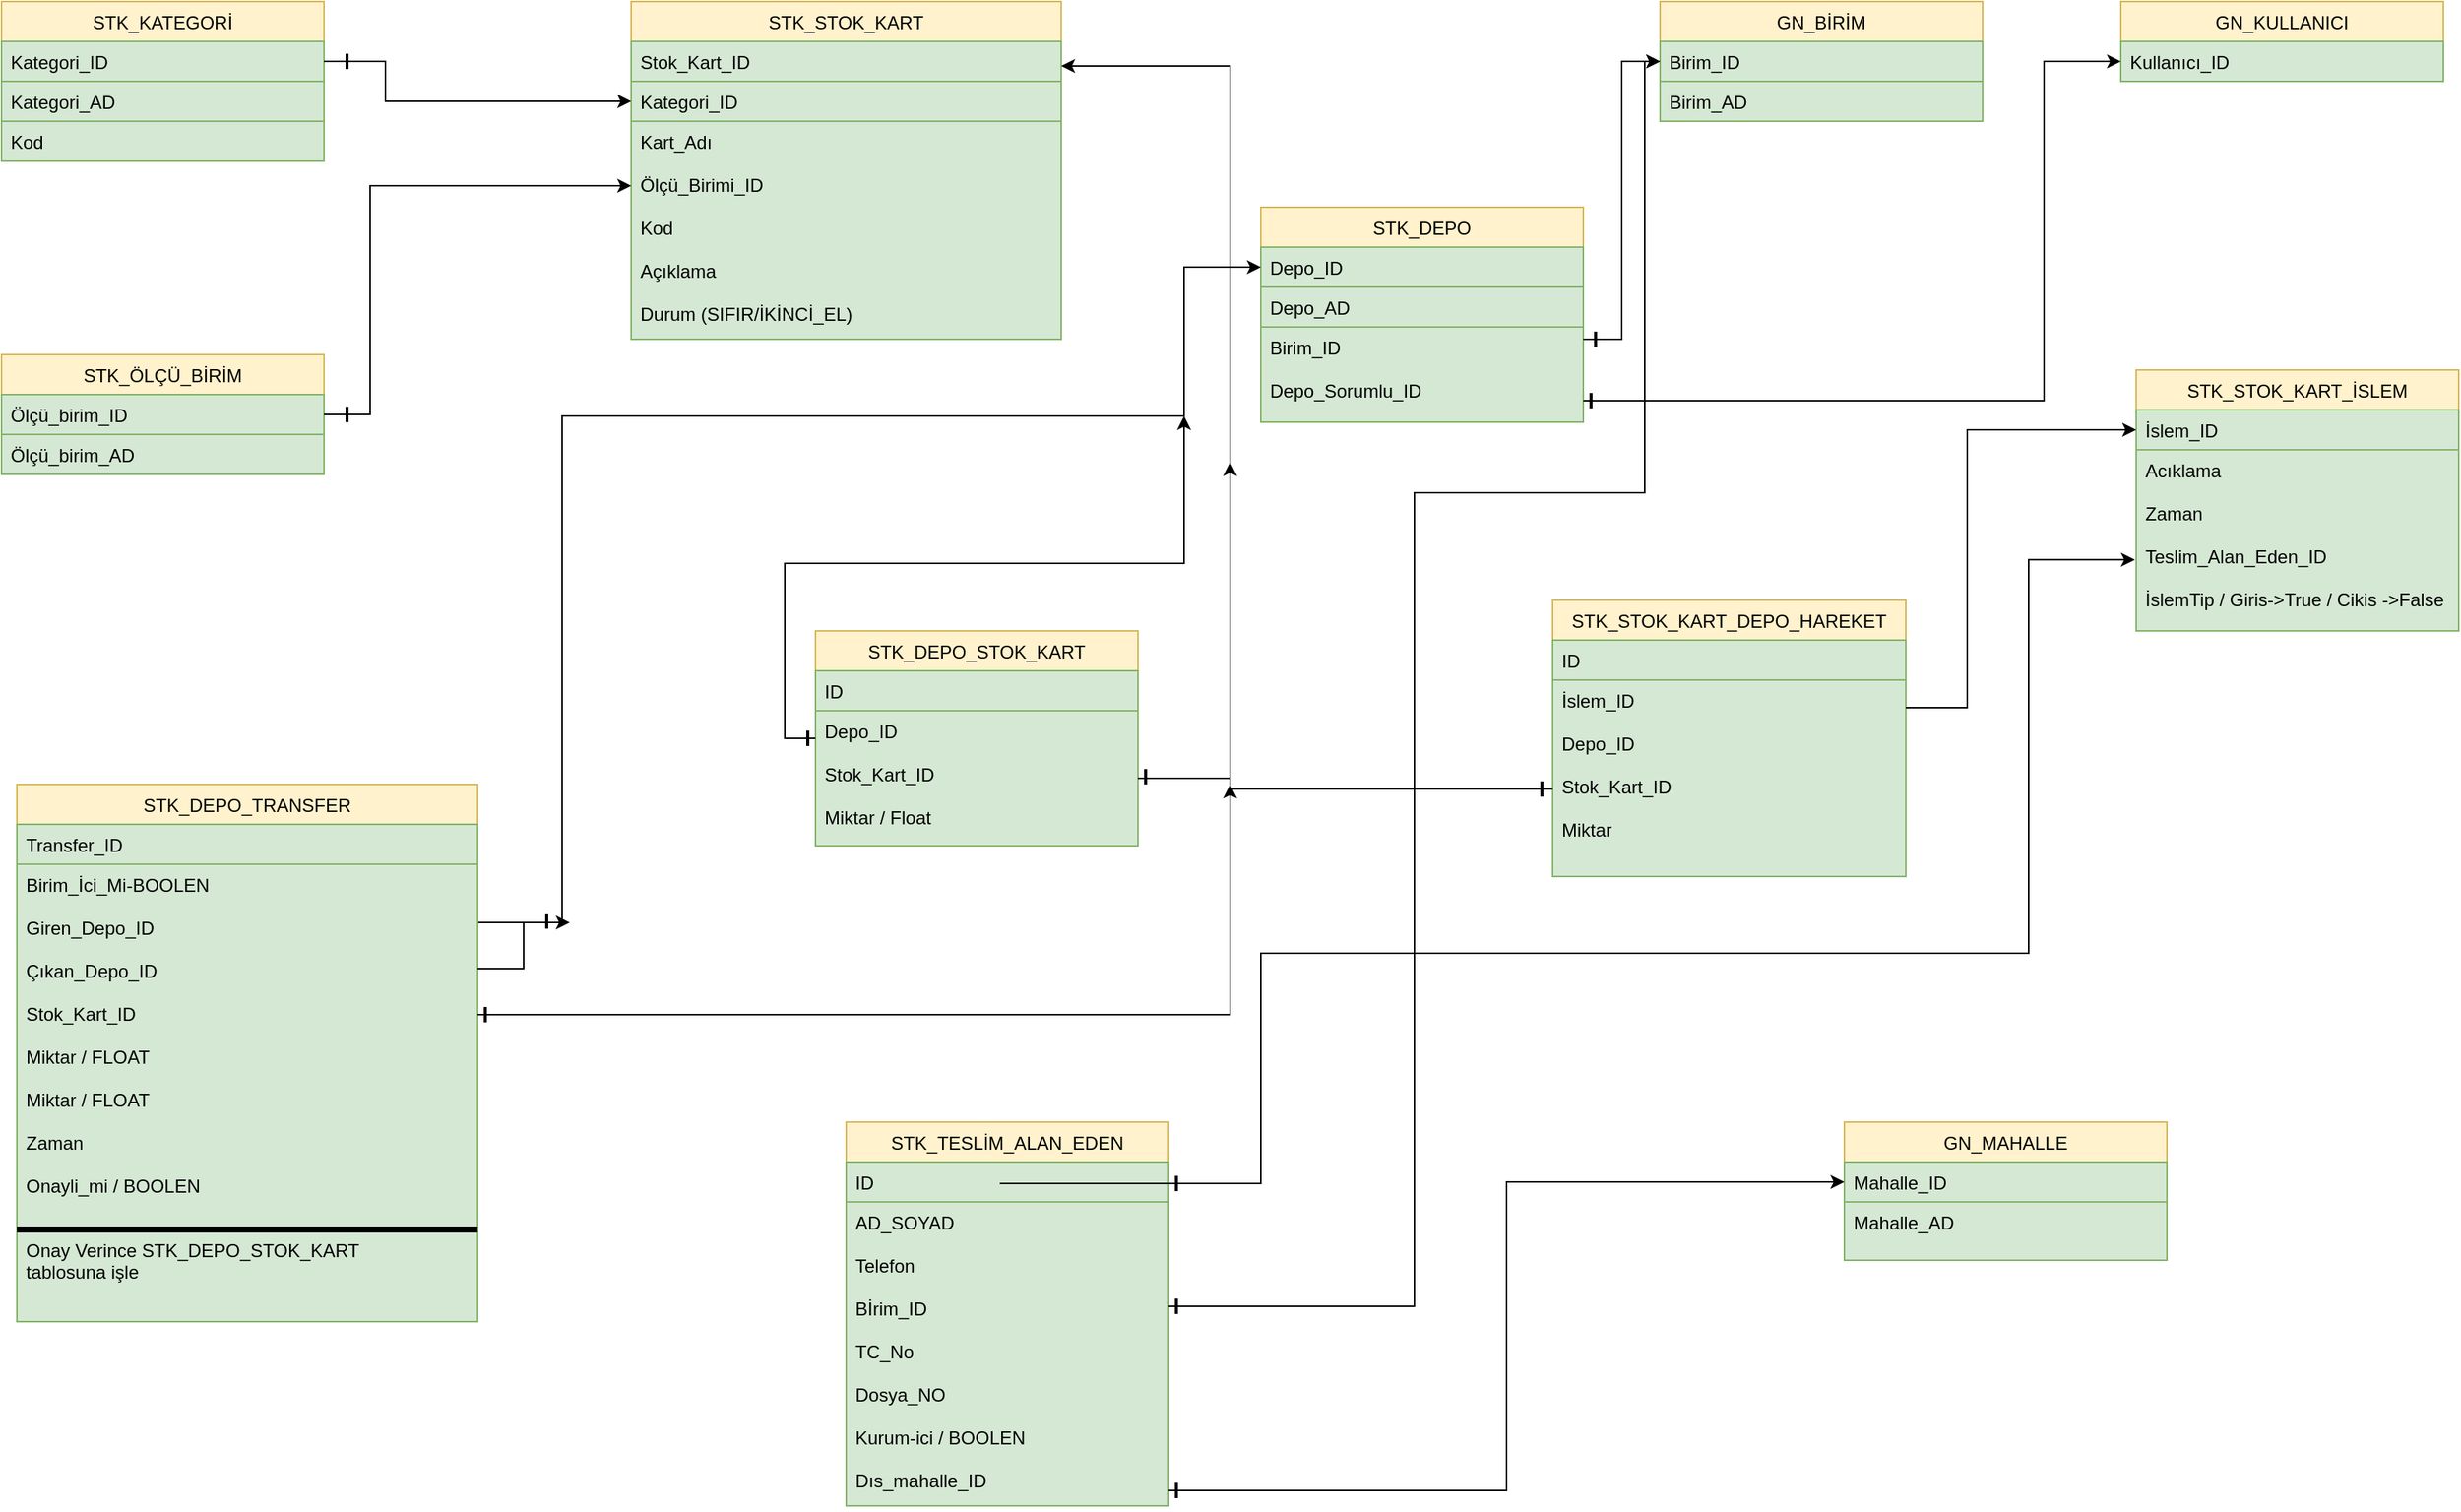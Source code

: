 <mxfile version="14.8.6" type="github">
  <diagram id="fS6i8GB3aAeq0cGz4JQb" name="Page-1">
    <mxGraphModel dx="2031" dy="1134" grid="1" gridSize="10" guides="1" tooltips="1" connect="1" arrows="1" fold="1" page="1" pageScale="1" pageWidth="1654" pageHeight="1169" math="0" shadow="0">
      <root>
        <mxCell id="0" />
        <mxCell id="1" parent="0" />
        <mxCell id="K7XLx4ym4blW93inoASt-127" value="STK_KATEGORİ" style="swimlane;fontStyle=0;childLayout=stackLayout;horizontal=1;startSize=26;fillColor=#fff2cc;horizontalStack=0;resizeParent=1;resizeParentMax=0;resizeLast=0;collapsible=1;marginBottom=0;labelBackgroundColor=none;strokeColor=#d6b656;" parent="1" vertex="1">
          <mxGeometry x="20" y="20" width="210" height="104" as="geometry" />
        </mxCell>
        <mxCell id="K7XLx4ym4blW93inoASt-128" value="Kategori_ID" style="text;strokeColor=#82b366;fillColor=#d5e8d4;align=left;verticalAlign=top;spacingLeft=4;spacingRight=4;overflow=hidden;rotatable=0;points=[[0,0.5],[1,0.5]];portConstraint=eastwest;" parent="K7XLx4ym4blW93inoASt-127" vertex="1">
          <mxGeometry y="26" width="210" height="26" as="geometry" />
        </mxCell>
        <mxCell id="K7XLx4ym4blW93inoASt-129" value="Kategori_AD" style="text;strokeColor=#82b366;fillColor=#d5e8d4;align=left;verticalAlign=top;spacingLeft=4;spacingRight=4;overflow=hidden;rotatable=0;points=[[0,0.5],[1,0.5]];portConstraint=eastwest;" parent="K7XLx4ym4blW93inoASt-127" vertex="1">
          <mxGeometry y="52" width="210" height="26" as="geometry" />
        </mxCell>
        <mxCell id="K7XLx4ym4blW93inoASt-130" value="Kod" style="text;strokeColor=#82b366;fillColor=#d5e8d4;align=left;verticalAlign=top;spacingLeft=4;spacingRight=4;overflow=hidden;rotatable=0;points=[[0,0.5],[1,0.5]];portConstraint=eastwest;" parent="K7XLx4ym4blW93inoASt-127" vertex="1">
          <mxGeometry y="78" width="210" height="26" as="geometry" />
        </mxCell>
        <mxCell id="K7XLx4ym4blW93inoASt-131" value="STK_STOK_KART" style="swimlane;fontStyle=0;childLayout=stackLayout;horizontal=1;startSize=26;fillColor=#fff2cc;horizontalStack=0;resizeParent=1;resizeParentMax=0;resizeLast=0;collapsible=1;marginBottom=0;strokeColor=#d6b656;" parent="1" vertex="1">
          <mxGeometry x="430" y="20" width="280" height="220" as="geometry" />
        </mxCell>
        <mxCell id="K7XLx4ym4blW93inoASt-132" value="Stok_Kart_ID" style="text;strokeColor=#82b366;fillColor=#d5e8d4;align=left;verticalAlign=top;spacingLeft=4;spacingRight=4;overflow=hidden;rotatable=0;points=[[0,0.5],[1,0.5]];portConstraint=eastwest;" parent="K7XLx4ym4blW93inoASt-131" vertex="1">
          <mxGeometry y="26" width="280" height="26" as="geometry" />
        </mxCell>
        <mxCell id="K7XLx4ym4blW93inoASt-133" value="Kategori_ID" style="text;strokeColor=#82b366;fillColor=#d5e8d4;align=left;verticalAlign=top;spacingLeft=4;spacingRight=4;overflow=hidden;rotatable=0;points=[[0,0.5],[1,0.5]];portConstraint=eastwest;" parent="K7XLx4ym4blW93inoASt-131" vertex="1">
          <mxGeometry y="52" width="280" height="26" as="geometry" />
        </mxCell>
        <mxCell id="K7XLx4ym4blW93inoASt-134" value="Kart_Adı&#xa;&#xa;Ölçü_Birimi_ID&#xa;&#xa;Kod&#xa;&#xa;Açıklama &#xa;&#xa;Durum (SIFIR/İKİNCİ_EL)&#xa;" style="text;strokeColor=#82b366;fillColor=#d5e8d4;align=left;verticalAlign=top;spacingLeft=4;spacingRight=4;overflow=hidden;rotatable=0;points=[[0,0.5],[1,0.5]];portConstraint=eastwest;" parent="K7XLx4ym4blW93inoASt-131" vertex="1">
          <mxGeometry y="78" width="280" height="142" as="geometry" />
        </mxCell>
        <mxCell id="K7XLx4ym4blW93inoASt-135" value="STK_ÖLÇÜ_BİRİM" style="swimlane;fontStyle=0;childLayout=stackLayout;horizontal=1;startSize=26;fillColor=#fff2cc;horizontalStack=0;resizeParent=1;resizeParentMax=0;resizeLast=0;collapsible=1;marginBottom=0;strokeColor=#d6b656;" parent="1" vertex="1">
          <mxGeometry x="20" y="250" width="210" height="78" as="geometry" />
        </mxCell>
        <mxCell id="K7XLx4ym4blW93inoASt-136" value="Ölçü_birim_ID" style="text;strokeColor=#82b366;fillColor=#d5e8d4;align=left;verticalAlign=top;spacingLeft=4;spacingRight=4;overflow=hidden;rotatable=0;points=[[0,0.5],[1,0.5]];portConstraint=eastwest;" parent="K7XLx4ym4blW93inoASt-135" vertex="1">
          <mxGeometry y="26" width="210" height="26" as="geometry" />
        </mxCell>
        <mxCell id="K7XLx4ym4blW93inoASt-137" value="Ölçü_birim_AD" style="text;strokeColor=#82b366;fillColor=#d5e8d4;align=left;verticalAlign=top;spacingLeft=4;spacingRight=4;overflow=hidden;rotatable=0;points=[[0,0.5],[1,0.5]];portConstraint=eastwest;" parent="K7XLx4ym4blW93inoASt-135" vertex="1">
          <mxGeometry y="52" width="210" height="26" as="geometry" />
        </mxCell>
        <mxCell id="K7XLx4ym4blW93inoASt-139" value="STK_DEPO" style="swimlane;fontStyle=0;childLayout=stackLayout;horizontal=1;startSize=26;fillColor=#fff2cc;horizontalStack=0;resizeParent=1;resizeParentMax=0;resizeLast=0;collapsible=1;marginBottom=0;strokeColor=#d6b656;" parent="1" vertex="1">
          <mxGeometry x="840" y="154" width="210" height="140" as="geometry" />
        </mxCell>
        <mxCell id="K7XLx4ym4blW93inoASt-140" value="Depo_ID" style="text;strokeColor=#82b366;fillColor=#d5e8d4;align=left;verticalAlign=top;spacingLeft=4;spacingRight=4;overflow=hidden;rotatable=0;points=[[0,0.5],[1,0.5]];portConstraint=eastwest;" parent="K7XLx4ym4blW93inoASt-139" vertex="1">
          <mxGeometry y="26" width="210" height="26" as="geometry" />
        </mxCell>
        <mxCell id="K7XLx4ym4blW93inoASt-141" value="Depo_AD" style="text;strokeColor=#82b366;fillColor=#d5e8d4;align=left;verticalAlign=top;spacingLeft=4;spacingRight=4;overflow=hidden;rotatable=0;points=[[0,0.5],[1,0.5]];portConstraint=eastwest;" parent="K7XLx4ym4blW93inoASt-139" vertex="1">
          <mxGeometry y="52" width="210" height="26" as="geometry" />
        </mxCell>
        <mxCell id="K7XLx4ym4blW93inoASt-142" value="Birim_ID&#xa;&#xa;Depo_Sorumlu_ID" style="text;strokeColor=#82b366;fillColor=#d5e8d4;align=left;verticalAlign=top;spacingLeft=4;spacingRight=4;overflow=hidden;rotatable=0;points=[[0,0.5],[1,0.5]];portConstraint=eastwest;" parent="K7XLx4ym4blW93inoASt-139" vertex="1">
          <mxGeometry y="78" width="210" height="62" as="geometry" />
        </mxCell>
        <mxCell id="K7XLx4ym4blW93inoASt-143" value="GN_BİRİM" style="swimlane;fontStyle=0;childLayout=stackLayout;horizontal=1;startSize=26;fillColor=#fff2cc;horizontalStack=0;resizeParent=1;resizeParentMax=0;resizeLast=0;collapsible=1;marginBottom=0;strokeColor=#d6b656;" parent="1" vertex="1">
          <mxGeometry x="1100" y="20" width="210" height="78" as="geometry" />
        </mxCell>
        <mxCell id="K7XLx4ym4blW93inoASt-144" value="Birim_ID" style="text;strokeColor=#82b366;fillColor=#d5e8d4;align=left;verticalAlign=top;spacingLeft=4;spacingRight=4;overflow=hidden;rotatable=0;points=[[0,0.5],[1,0.5]];portConstraint=eastwest;" parent="K7XLx4ym4blW93inoASt-143" vertex="1">
          <mxGeometry y="26" width="210" height="26" as="geometry" />
        </mxCell>
        <mxCell id="K7XLx4ym4blW93inoASt-145" value="Birim_AD" style="text;strokeColor=#82b366;fillColor=#d5e8d4;align=left;verticalAlign=top;spacingLeft=4;spacingRight=4;overflow=hidden;rotatable=0;points=[[0,0.5],[1,0.5]];portConstraint=eastwest;" parent="K7XLx4ym4blW93inoASt-143" vertex="1">
          <mxGeometry y="52" width="210" height="26" as="geometry" />
        </mxCell>
        <mxCell id="K7XLx4ym4blW93inoASt-147" value="GN_KULLANICI" style="swimlane;fontStyle=0;childLayout=stackLayout;horizontal=1;startSize=26;fillColor=#fff2cc;horizontalStack=0;resizeParent=1;resizeParentMax=0;resizeLast=0;collapsible=1;marginBottom=0;strokeColor=#d6b656;" parent="1" vertex="1">
          <mxGeometry x="1400" y="20" width="210" height="52" as="geometry" />
        </mxCell>
        <mxCell id="K7XLx4ym4blW93inoASt-148" value="Kullanıcı_ID" style="text;strokeColor=#82b366;fillColor=#d5e8d4;align=left;verticalAlign=top;spacingLeft=4;spacingRight=4;overflow=hidden;rotatable=0;points=[[0,0.5],[1,0.5]];portConstraint=eastwest;" parent="K7XLx4ym4blW93inoASt-147" vertex="1">
          <mxGeometry y="26" width="210" height="26" as="geometry" />
        </mxCell>
        <mxCell id="K7XLx4ym4blW93inoASt-151" value="" style="edgeStyle=orthogonalEdgeStyle;rounded=0;orthogonalLoop=1;jettySize=auto;html=1;entryX=0;entryY=0.5;entryDx=0;entryDy=0;strokeWidth=1;" parent="1" source="K7XLx4ym4blW93inoASt-128" target="K7XLx4ym4blW93inoASt-133" edge="1">
          <mxGeometry relative="1" as="geometry">
            <Array as="points">
              <mxPoint x="270" y="59" />
              <mxPoint x="270" y="85" />
            </Array>
          </mxGeometry>
        </mxCell>
        <mxCell id="K7XLx4ym4blW93inoASt-152" value="" style="line;strokeWidth=2;direction=south;html=1;" parent="1" vertex="1">
          <mxGeometry x="240" y="54" width="10" height="10" as="geometry" />
        </mxCell>
        <mxCell id="K7XLx4ym4blW93inoASt-154" style="edgeStyle=orthogonalEdgeStyle;rounded=0;orthogonalLoop=1;jettySize=auto;html=1;entryX=0;entryY=0.296;entryDx=0;entryDy=0;entryPerimeter=0;" parent="1" source="K7XLx4ym4blW93inoASt-136" target="K7XLx4ym4blW93inoASt-134" edge="1">
          <mxGeometry relative="1" as="geometry">
            <Array as="points">
              <mxPoint x="260" y="289" />
              <mxPoint x="260" y="140" />
            </Array>
          </mxGeometry>
        </mxCell>
        <mxCell id="K7XLx4ym4blW93inoASt-155" value="" style="line;strokeWidth=2;direction=south;html=1;" parent="1" vertex="1">
          <mxGeometry x="240" y="284" width="10" height="10" as="geometry" />
        </mxCell>
        <mxCell id="K7XLx4ym4blW93inoASt-156" value="STK_DEPO_STOK_KART" style="swimlane;fontStyle=0;childLayout=stackLayout;horizontal=1;startSize=26;fillColor=#fff2cc;horizontalStack=0;resizeParent=1;resizeParentMax=0;resizeLast=0;collapsible=1;marginBottom=0;strokeColor=#d6b656;" parent="1" vertex="1">
          <mxGeometry x="550" y="430" width="210" height="140" as="geometry" />
        </mxCell>
        <mxCell id="K7XLx4ym4blW93inoASt-157" value="ID&#xa;&#xa;" style="text;strokeColor=#82b366;fillColor=#d5e8d4;align=left;verticalAlign=top;spacingLeft=4;spacingRight=4;overflow=hidden;rotatable=0;points=[[0,0.5],[1,0.5]];portConstraint=eastwest;" parent="K7XLx4ym4blW93inoASt-156" vertex="1">
          <mxGeometry y="26" width="210" height="26" as="geometry" />
        </mxCell>
        <mxCell id="K7XLx4ym4blW93inoASt-158" value="Depo_ID&#xa;&#xa;Stok_Kart_ID&#xa;&#xa;Miktar / Float" style="text;strokeColor=#82b366;fillColor=#d5e8d4;align=left;verticalAlign=top;spacingLeft=4;spacingRight=4;overflow=hidden;rotatable=0;points=[[0,0.5],[1,0.5]];portConstraint=eastwest;" parent="K7XLx4ym4blW93inoASt-156" vertex="1">
          <mxGeometry y="52" width="210" height="88" as="geometry" />
        </mxCell>
        <mxCell id="9Wo-fl86zyc9dLblu1zC-2" style="edgeStyle=orthogonalEdgeStyle;rounded=0;orthogonalLoop=1;jettySize=auto;html=1;entryX=0;entryY=0.5;entryDx=0;entryDy=0;" edge="1" parent="1" source="K7XLx4ym4blW93inoASt-161" target="K7XLx4ym4blW93inoASt-140">
          <mxGeometry relative="1" as="geometry">
            <mxPoint x="790" y="320" as="targetPoint" />
            <Array as="points">
              <mxPoint x="385" y="620" />
              <mxPoint x="385" y="290" />
              <mxPoint x="790" y="290" />
              <mxPoint x="790" y="193" />
            </Array>
          </mxGeometry>
        </mxCell>
        <mxCell id="K7XLx4ym4blW93inoASt-159" value="STK_DEPO_TRANSFER" style="swimlane;fontStyle=0;childLayout=stackLayout;horizontal=1;startSize=26;fillColor=#fff2cc;horizontalStack=0;resizeParent=1;resizeParentMax=0;resizeLast=0;collapsible=1;marginBottom=0;strokeColor=#d6b656;" parent="1" vertex="1">
          <mxGeometry x="30" y="530" width="300" height="350" as="geometry" />
        </mxCell>
        <mxCell id="K7XLx4ym4blW93inoASt-160" value="Transfer_ID&#xa;&#xa;" style="text;strokeColor=#82b366;fillColor=#d5e8d4;align=left;verticalAlign=top;spacingLeft=4;spacingRight=4;overflow=hidden;rotatable=0;points=[[0,0.5],[1,0.5]];portConstraint=eastwest;" parent="K7XLx4ym4blW93inoASt-159" vertex="1">
          <mxGeometry y="26" width="300" height="26" as="geometry" />
        </mxCell>
        <mxCell id="K7XLx4ym4blW93inoASt-161" value="Birim_İci_Mi-BOOLEN&#xa;&#xa;Giren_Depo_ID&#xa;&#xa;Çıkan_Depo_ID&#xa;&#xa;Stok_Kart_ID&#xa;&#xa;Miktar / FLOAT&#xa;&#xa;Miktar / FLOAT &#xa;&#xa;Zaman&#xa;&#xa;Onayli_mi / BOOLEN&#xa;&#xa;&#xa;Onay Verince STK_DEPO_STOK_KART &#xa;tablosuna işle" style="text;strokeColor=#82b366;fillColor=#d5e8d4;align=left;verticalAlign=top;spacingLeft=4;spacingRight=4;overflow=hidden;rotatable=0;points=[[0,0.5],[1,0.5]];portConstraint=eastwest;" parent="K7XLx4ym4blW93inoASt-159" vertex="1">
          <mxGeometry y="52" width="300" height="298" as="geometry" />
        </mxCell>
        <mxCell id="K7XLx4ym4blW93inoASt-164" value="" style="line;strokeWidth=4;html=1;perimeter=backbonePerimeter;points=[];outlineConnect=0;" parent="1" vertex="1">
          <mxGeometry x="30" y="790" width="300" height="60" as="geometry" />
        </mxCell>
        <mxCell id="K7XLx4ym4blW93inoASt-165" value="STK_STOK_KART_DEPO_HAREKET" style="swimlane;fontStyle=0;childLayout=stackLayout;horizontal=1;startSize=26;fillColor=#fff2cc;horizontalStack=0;resizeParent=1;resizeParentMax=0;resizeLast=0;collapsible=1;marginBottom=0;strokeColor=#d6b656;" parent="1" vertex="1">
          <mxGeometry x="1030" y="410" width="230" height="180" as="geometry" />
        </mxCell>
        <mxCell id="K7XLx4ym4blW93inoASt-166" value="ID&#xa;&#xa;" style="text;strokeColor=#82b366;fillColor=#d5e8d4;align=left;verticalAlign=top;spacingLeft=4;spacingRight=4;overflow=hidden;rotatable=0;points=[[0,0.5],[1,0.5]];portConstraint=eastwest;" parent="K7XLx4ym4blW93inoASt-165" vertex="1">
          <mxGeometry y="26" width="230" height="26" as="geometry" />
        </mxCell>
        <mxCell id="K7XLx4ym4blW93inoASt-167" value="İslem_ID&#xa;&#xa;Depo_ID&#xa;&#xa;Stok_Kart_ID&#xa;&#xa;Miktar" style="text;strokeColor=#82b366;fillColor=#d5e8d4;align=left;verticalAlign=top;spacingLeft=4;spacingRight=4;overflow=hidden;rotatable=0;points=[[0,0.5],[1,0.5]];portConstraint=eastwest;" parent="K7XLx4ym4blW93inoASt-165" vertex="1">
          <mxGeometry y="52" width="230" height="128" as="geometry" />
        </mxCell>
        <mxCell id="K7XLx4ym4blW93inoASt-168" value="STK_STOK_KART_İSLEM" style="swimlane;fontStyle=0;childLayout=stackLayout;horizontal=1;startSize=26;fillColor=#fff2cc;horizontalStack=0;resizeParent=1;resizeParentMax=0;resizeLast=0;collapsible=1;marginBottom=0;strokeColor=#d6b656;" parent="1" vertex="1">
          <mxGeometry x="1410" y="260" width="210" height="170" as="geometry" />
        </mxCell>
        <mxCell id="K7XLx4ym4blW93inoASt-169" value="İslem_ID&#xa;&#xa;" style="text;strokeColor=#82b366;fillColor=#d5e8d4;align=left;verticalAlign=top;spacingLeft=4;spacingRight=4;overflow=hidden;rotatable=0;points=[[0,0.5],[1,0.5]];portConstraint=eastwest;" parent="K7XLx4ym4blW93inoASt-168" vertex="1">
          <mxGeometry y="26" width="210" height="26" as="geometry" />
        </mxCell>
        <mxCell id="K7XLx4ym4blW93inoASt-170" value="Acıklama&#xa;&#xa;Zaman&#xa;&#xa;Teslim_Alan_Eden_ID&#xa;&#xa;İslemTip / Giris-&gt;True / Cikis -&gt;False" style="text;strokeColor=#82b366;fillColor=#d5e8d4;align=left;verticalAlign=top;spacingLeft=4;spacingRight=4;overflow=hidden;rotatable=0;points=[[0,0.5],[1,0.5]];portConstraint=eastwest;" parent="K7XLx4ym4blW93inoASt-168" vertex="1">
          <mxGeometry y="52" width="210" height="118" as="geometry" />
        </mxCell>
        <mxCell id="K7XLx4ym4blW93inoASt-171" value="STK_TESLİM_ALAN_EDEN" style="swimlane;fontStyle=0;childLayout=stackLayout;horizontal=1;startSize=26;fillColor=#fff2cc;horizontalStack=0;resizeParent=1;resizeParentMax=0;resizeLast=0;collapsible=1;marginBottom=0;strokeColor=#d6b656;" parent="1" vertex="1">
          <mxGeometry x="570" y="750" width="210" height="250" as="geometry" />
        </mxCell>
        <mxCell id="K7XLx4ym4blW93inoASt-172" value="ID&#xa;&#xa;" style="text;strokeColor=#82b366;fillColor=#d5e8d4;align=left;verticalAlign=top;spacingLeft=4;spacingRight=4;overflow=hidden;rotatable=0;points=[[0,0.5],[1,0.5]];portConstraint=eastwest;" parent="K7XLx4ym4blW93inoASt-171" vertex="1">
          <mxGeometry y="26" width="210" height="26" as="geometry" />
        </mxCell>
        <mxCell id="K7XLx4ym4blW93inoASt-173" value="AD_SOYAD&#xa;&#xa;Telefon&#xa;&#xa;Bİrim_ID&#xa;&#xa;TC_No&#xa;&#xa;Dosya_NO&#xa;&#xa;Kurum-ici / BOOLEN&#xa;&#xa;Dıs_mahalle_ID" style="text;strokeColor=#82b366;fillColor=#d5e8d4;align=left;verticalAlign=top;spacingLeft=4;spacingRight=4;overflow=hidden;rotatable=0;points=[[0,0.5],[1,0.5]];portConstraint=eastwest;" parent="K7XLx4ym4blW93inoASt-171" vertex="1">
          <mxGeometry y="52" width="210" height="198" as="geometry" />
        </mxCell>
        <mxCell id="K7XLx4ym4blW93inoASt-174" value="GN_MAHALLE" style="swimlane;fontStyle=0;childLayout=stackLayout;horizontal=1;startSize=26;fillColor=#fff2cc;horizontalStack=0;resizeParent=1;resizeParentMax=0;resizeLast=0;collapsible=1;marginBottom=0;strokeColor=#d6b656;" parent="1" vertex="1">
          <mxGeometry x="1220" y="750" width="210" height="90" as="geometry" />
        </mxCell>
        <mxCell id="K7XLx4ym4blW93inoASt-175" value="Mahalle_ID&#xa;&#xa;" style="text;strokeColor=#82b366;fillColor=#d5e8d4;align=left;verticalAlign=top;spacingLeft=4;spacingRight=4;overflow=hidden;rotatable=0;points=[[0,0.5],[1,0.5]];portConstraint=eastwest;" parent="K7XLx4ym4blW93inoASt-174" vertex="1">
          <mxGeometry y="26" width="210" height="26" as="geometry" />
        </mxCell>
        <mxCell id="K7XLx4ym4blW93inoASt-176" value="Mahalle_AD" style="text;strokeColor=#82b366;fillColor=#d5e8d4;align=left;verticalAlign=top;spacingLeft=4;spacingRight=4;overflow=hidden;rotatable=0;points=[[0,0.5],[1,0.5]];portConstraint=eastwest;" parent="K7XLx4ym4blW93inoASt-174" vertex="1">
          <mxGeometry y="52" width="210" height="38" as="geometry" />
        </mxCell>
        <mxCell id="9Wo-fl86zyc9dLblu1zC-3" style="edgeStyle=orthogonalEdgeStyle;rounded=0;orthogonalLoop=1;jettySize=auto;html=1;" edge="1" parent="1" source="K7XLx4ym4blW93inoASt-161">
          <mxGeometry relative="1" as="geometry">
            <mxPoint x="390" y="620" as="targetPoint" />
            <Array as="points">
              <mxPoint x="360" y="650" />
              <mxPoint x="360" y="620" />
            </Array>
          </mxGeometry>
        </mxCell>
        <mxCell id="9Wo-fl86zyc9dLblu1zC-4" style="edgeStyle=orthogonalEdgeStyle;rounded=0;orthogonalLoop=1;jettySize=auto;html=1;" edge="1" parent="1" source="K7XLx4ym4blW93inoASt-161">
          <mxGeometry relative="1" as="geometry">
            <mxPoint x="820" y="530" as="targetPoint" />
            <Array as="points">
              <mxPoint x="820" y="680" />
            </Array>
          </mxGeometry>
        </mxCell>
        <mxCell id="9Wo-fl86zyc9dLblu1zC-5" style="edgeStyle=orthogonalEdgeStyle;rounded=0;orthogonalLoop=1;jettySize=auto;html=1;" edge="1" parent="1" source="K7XLx4ym4blW93inoASt-158">
          <mxGeometry relative="1" as="geometry">
            <mxPoint x="790" y="290" as="targetPoint" />
            <Array as="points">
              <mxPoint x="530" y="500" />
              <mxPoint x="530" y="386" />
              <mxPoint x="790" y="386" />
            </Array>
          </mxGeometry>
        </mxCell>
        <mxCell id="9Wo-fl86zyc9dLblu1zC-6" style="edgeStyle=orthogonalEdgeStyle;rounded=0;orthogonalLoop=1;jettySize=auto;html=1;entryX=-0.004;entryY=0.607;entryDx=0;entryDy=0;entryPerimeter=0;" edge="1" parent="1" target="K7XLx4ym4blW93inoASt-170">
          <mxGeometry relative="1" as="geometry">
            <mxPoint x="670" y="790" as="sourcePoint" />
            <mxPoint x="1340" y="390" as="targetPoint" />
            <Array as="points">
              <mxPoint x="840" y="790" />
              <mxPoint x="840" y="640" />
              <mxPoint x="1340" y="640" />
              <mxPoint x="1340" y="384" />
            </Array>
          </mxGeometry>
        </mxCell>
        <mxCell id="9Wo-fl86zyc9dLblu1zC-7" style="edgeStyle=orthogonalEdgeStyle;rounded=0;orthogonalLoop=1;jettySize=auto;html=1;entryX=0;entryY=0.5;entryDx=0;entryDy=0;" edge="1" parent="1" source="K7XLx4ym4blW93inoASt-173" target="K7XLx4ym4blW93inoASt-175">
          <mxGeometry relative="1" as="geometry">
            <Array as="points">
              <mxPoint x="1000" y="990" />
              <mxPoint x="1000" y="789" />
            </Array>
          </mxGeometry>
        </mxCell>
        <mxCell id="9Wo-fl86zyc9dLblu1zC-8" style="edgeStyle=orthogonalEdgeStyle;rounded=0;orthogonalLoop=1;jettySize=auto;html=1;entryX=0;entryY=0.5;entryDx=0;entryDy=0;" edge="1" parent="1" source="K7XLx4ym4blW93inoASt-142" target="K7XLx4ym4blW93inoASt-144">
          <mxGeometry relative="1" as="geometry">
            <Array as="points">
              <mxPoint x="1075" y="240" />
              <mxPoint x="1075" y="59" />
            </Array>
          </mxGeometry>
        </mxCell>
        <mxCell id="9Wo-fl86zyc9dLblu1zC-9" style="edgeStyle=orthogonalEdgeStyle;rounded=0;orthogonalLoop=1;jettySize=auto;html=1;entryX=0;entryY=0.5;entryDx=0;entryDy=0;" edge="1" parent="1" source="K7XLx4ym4blW93inoASt-142" target="K7XLx4ym4blW93inoASt-148">
          <mxGeometry relative="1" as="geometry">
            <mxPoint x="1340" y="60" as="targetPoint" />
            <Array as="points">
              <mxPoint x="1350" y="280" />
              <mxPoint x="1350" y="59" />
            </Array>
          </mxGeometry>
        </mxCell>
        <mxCell id="9Wo-fl86zyc9dLblu1zC-10" style="edgeStyle=orthogonalEdgeStyle;rounded=0;orthogonalLoop=1;jettySize=auto;html=1;entryX=0;entryY=0.5;entryDx=0;entryDy=0;" edge="1" parent="1" source="K7XLx4ym4blW93inoASt-167" target="K7XLx4ym4blW93inoASt-169">
          <mxGeometry relative="1" as="geometry">
            <Array as="points">
              <mxPoint x="1300" y="480" />
              <mxPoint x="1300" y="299" />
            </Array>
          </mxGeometry>
        </mxCell>
        <mxCell id="9Wo-fl86zyc9dLblu1zC-12" style="edgeStyle=orthogonalEdgeStyle;rounded=0;orthogonalLoop=1;jettySize=auto;html=1;entryX=0;entryY=0.5;entryDx=0;entryDy=0;" edge="1" parent="1" source="K7XLx4ym4blW93inoASt-173" target="K7XLx4ym4blW93inoASt-144">
          <mxGeometry relative="1" as="geometry">
            <Array as="points">
              <mxPoint x="940" y="870" />
              <mxPoint x="940" y="340" />
              <mxPoint x="1090" y="340" />
              <mxPoint x="1090" y="59" />
            </Array>
          </mxGeometry>
        </mxCell>
        <mxCell id="9Wo-fl86zyc9dLblu1zC-13" style="edgeStyle=orthogonalEdgeStyle;rounded=0;orthogonalLoop=1;jettySize=auto;html=1;entryX=1;entryY=0.5;entryDx=0;entryDy=0;" edge="1" parent="1">
          <mxGeometry relative="1" as="geometry">
            <mxPoint x="710" y="62" as="targetPoint" />
            <mxPoint x="1030" y="533" as="sourcePoint" />
            <Array as="points">
              <mxPoint x="820" y="533" />
              <mxPoint x="820" y="62" />
            </Array>
          </mxGeometry>
        </mxCell>
        <mxCell id="9Wo-fl86zyc9dLblu1zC-16" style="edgeStyle=orthogonalEdgeStyle;rounded=0;orthogonalLoop=1;jettySize=auto;html=1;" edge="1" parent="1" source="K7XLx4ym4blW93inoASt-158">
          <mxGeometry relative="1" as="geometry">
            <mxPoint x="820" y="320" as="targetPoint" />
            <Array as="points">
              <mxPoint x="820" y="526" />
            </Array>
          </mxGeometry>
        </mxCell>
        <mxCell id="9Wo-fl86zyc9dLblu1zC-19" value="" style="line;strokeWidth=2;direction=south;html=1;" vertex="1" parent="1">
          <mxGeometry x="370" y="614" width="10" height="10" as="geometry" />
        </mxCell>
        <mxCell id="9Wo-fl86zyc9dLblu1zC-20" value="" style="line;strokeWidth=2;direction=south;html=1;" vertex="1" parent="1">
          <mxGeometry x="330" y="675" width="10" height="10" as="geometry" />
        </mxCell>
        <mxCell id="9Wo-fl86zyc9dLblu1zC-21" value="" style="line;strokeWidth=2;direction=south;html=1;" vertex="1" parent="1">
          <mxGeometry x="780" y="865" width="10" height="10" as="geometry" />
        </mxCell>
        <mxCell id="9Wo-fl86zyc9dLblu1zC-22" value="" style="line;strokeWidth=2;direction=south;html=1;" vertex="1" parent="1">
          <mxGeometry x="780" y="985" width="10" height="10" as="geometry" />
        </mxCell>
        <mxCell id="9Wo-fl86zyc9dLblu1zC-24" value="" style="line;strokeWidth=2;direction=south;html=1;" vertex="1" parent="1">
          <mxGeometry x="780" y="785" width="10" height="10" as="geometry" />
        </mxCell>
        <mxCell id="9Wo-fl86zyc9dLblu1zC-25" value="" style="line;strokeWidth=2;direction=south;html=1;" vertex="1" parent="1">
          <mxGeometry x="540" y="495" width="10" height="10" as="geometry" />
        </mxCell>
        <mxCell id="9Wo-fl86zyc9dLblu1zC-26" value="" style="line;strokeWidth=2;direction=south;html=1;" vertex="1" parent="1">
          <mxGeometry x="760" y="520" width="10" height="10" as="geometry" />
        </mxCell>
        <mxCell id="9Wo-fl86zyc9dLblu1zC-27" value="" style="line;strokeWidth=2;direction=south;html=1;" vertex="1" parent="1">
          <mxGeometry x="1018" y="528" width="10" height="10" as="geometry" />
        </mxCell>
        <mxCell id="9Wo-fl86zyc9dLblu1zC-28" value="" style="line;strokeWidth=2;direction=south;html=1;" vertex="1" parent="1">
          <mxGeometry x="1050" y="275" width="10" height="10" as="geometry" />
        </mxCell>
        <mxCell id="9Wo-fl86zyc9dLblu1zC-29" value="" style="line;strokeWidth=2;direction=south;html=1;" vertex="1" parent="1">
          <mxGeometry x="1053" y="235" width="10" height="10" as="geometry" />
        </mxCell>
      </root>
    </mxGraphModel>
  </diagram>
</mxfile>
